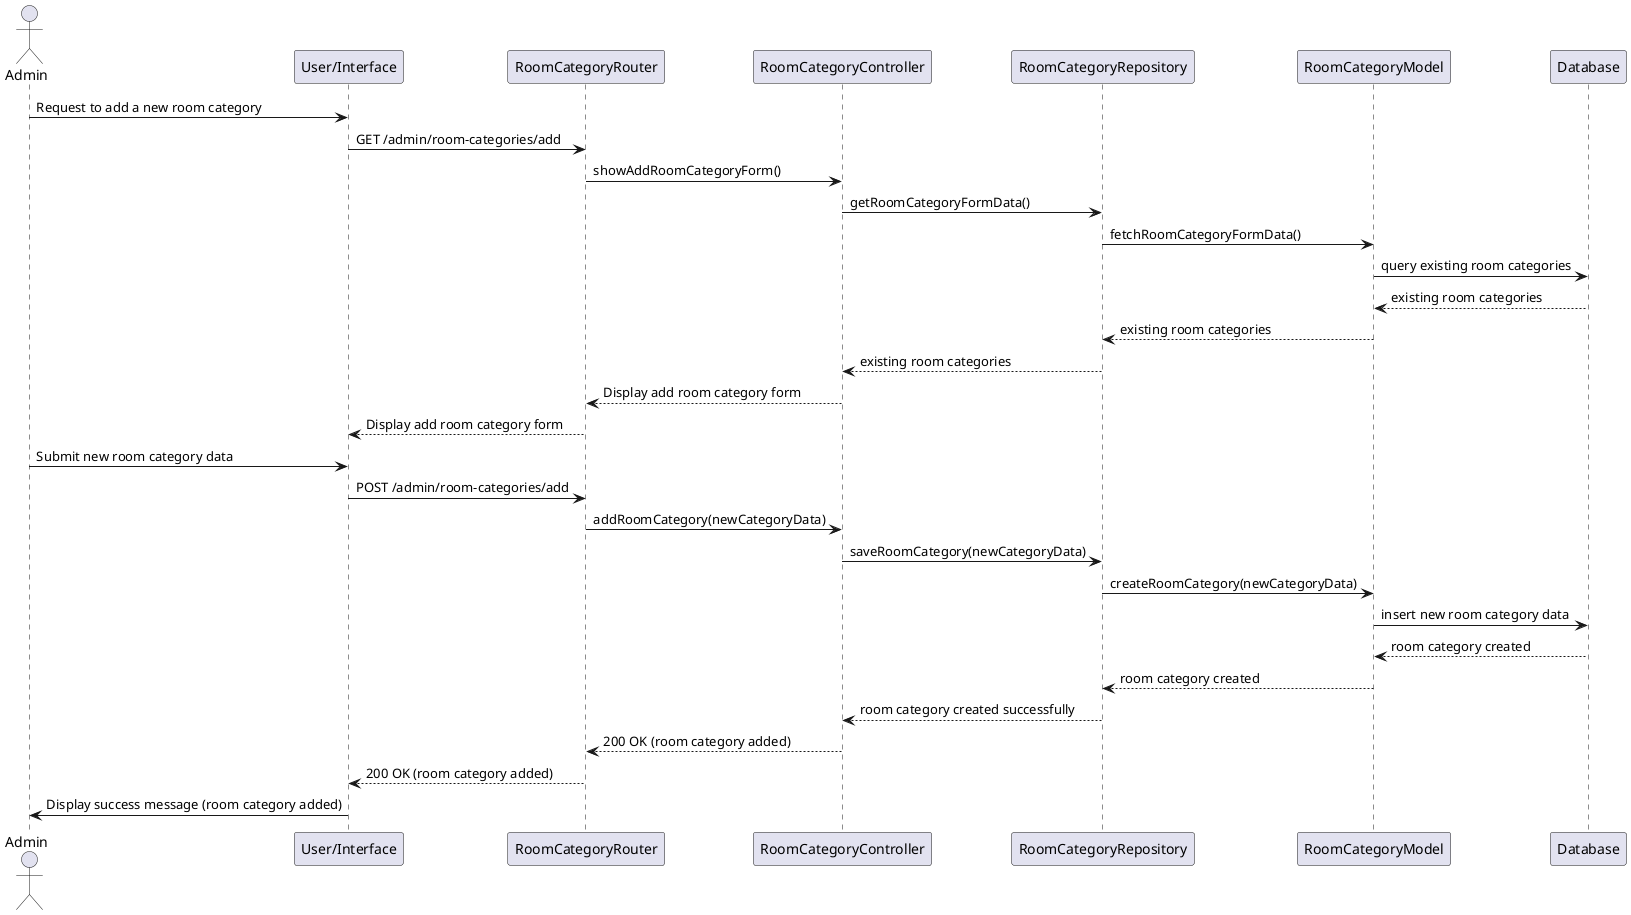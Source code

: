 @startuml
actor Admin
participant "User/Interface" as UI
participant "RoomCategoryRouter" as Router
participant "RoomCategoryController" as Controller
participant "RoomCategoryRepository" as Repository
participant "RoomCategoryModel" as RoomCategoryModel
participant "Database" as DB

Admin -> UI: Request to add a new room category
UI -> Router: GET /admin/room-categories/add
Router -> Controller: showAddRoomCategoryForm()
Controller -> Repository: getRoomCategoryFormData()

Repository -> RoomCategoryModel: fetchRoomCategoryFormData()
RoomCategoryModel -> DB: query existing room categories
DB --> RoomCategoryModel: existing room categories
RoomCategoryModel --> Repository: existing room categories
Repository --> Controller: existing room categories
Controller --> Router: Display add room category form
Router --> UI: Display add room category form

Admin -> UI: Submit new room category data
UI -> Router: POST /admin/room-categories/add
Router -> Controller: addRoomCategory(newCategoryData)
Controller -> Repository: saveRoomCategory(newCategoryData)

Repository -> RoomCategoryModel: createRoomCategory(newCategoryData)
RoomCategoryModel -> DB: insert new room category data
DB --> RoomCategoryModel: room category created
RoomCategoryModel --> Repository: room category created
Repository --> Controller: room category created successfully

Controller --> Router: 200 OK (room category added)
Router --> UI: 200 OK (room category added)
UI -> Admin: Display success message (room category added)
@enduml
